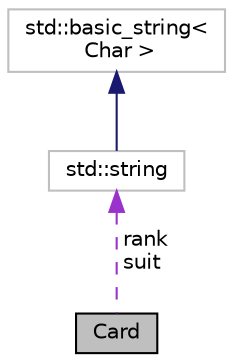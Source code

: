 digraph "Card"
{
 // INTERACTIVE_SVG=YES
 // LATEX_PDF_SIZE
  edge [fontname="Helvetica",fontsize="10",labelfontname="Helvetica",labelfontsize="10"];
  node [fontname="Helvetica",fontsize="10",shape=record];
  Node1 [label="Card",height=0.2,width=0.4,color="black", fillcolor="grey75", style="filled", fontcolor="black",tooltip="Represents a single card in a deck of cards. Each card has a suit and a rank. CHANGE!..."];
  Node2 -> Node1 [dir="back",color="darkorchid3",fontsize="10",style="dashed",label=" rank\nsuit" ,fontname="Helvetica"];
  Node2 [label="std::string",height=0.2,width=0.4,color="grey75", fillcolor="white", style="filled",tooltip=" "];
  Node3 -> Node2 [dir="back",color="midnightblue",fontsize="10",style="solid",fontname="Helvetica"];
  Node3 [label="std::basic_string\<\l Char \>",height=0.2,width=0.4,color="grey75", fillcolor="white", style="filled",tooltip=" "];
}
